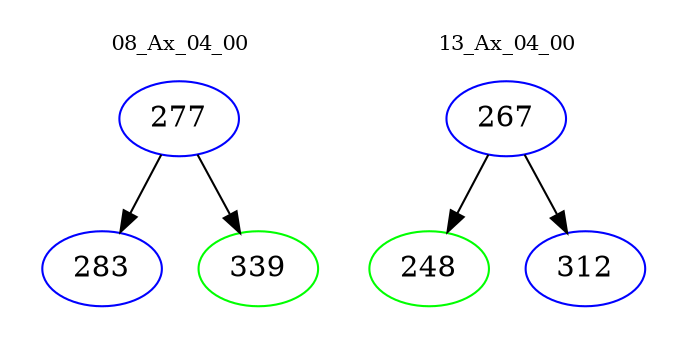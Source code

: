 digraph{
subgraph cluster_0 {
color = white
label = "08_Ax_04_00";
fontsize=10;
T0_277 [label="277", color="blue"]
T0_277 -> T0_283 [color="black"]
T0_283 [label="283", color="blue"]
T0_277 -> T0_339 [color="black"]
T0_339 [label="339", color="green"]
}
subgraph cluster_1 {
color = white
label = "13_Ax_04_00";
fontsize=10;
T1_267 [label="267", color="blue"]
T1_267 -> T1_248 [color="black"]
T1_248 [label="248", color="green"]
T1_267 -> T1_312 [color="black"]
T1_312 [label="312", color="blue"]
}
}
